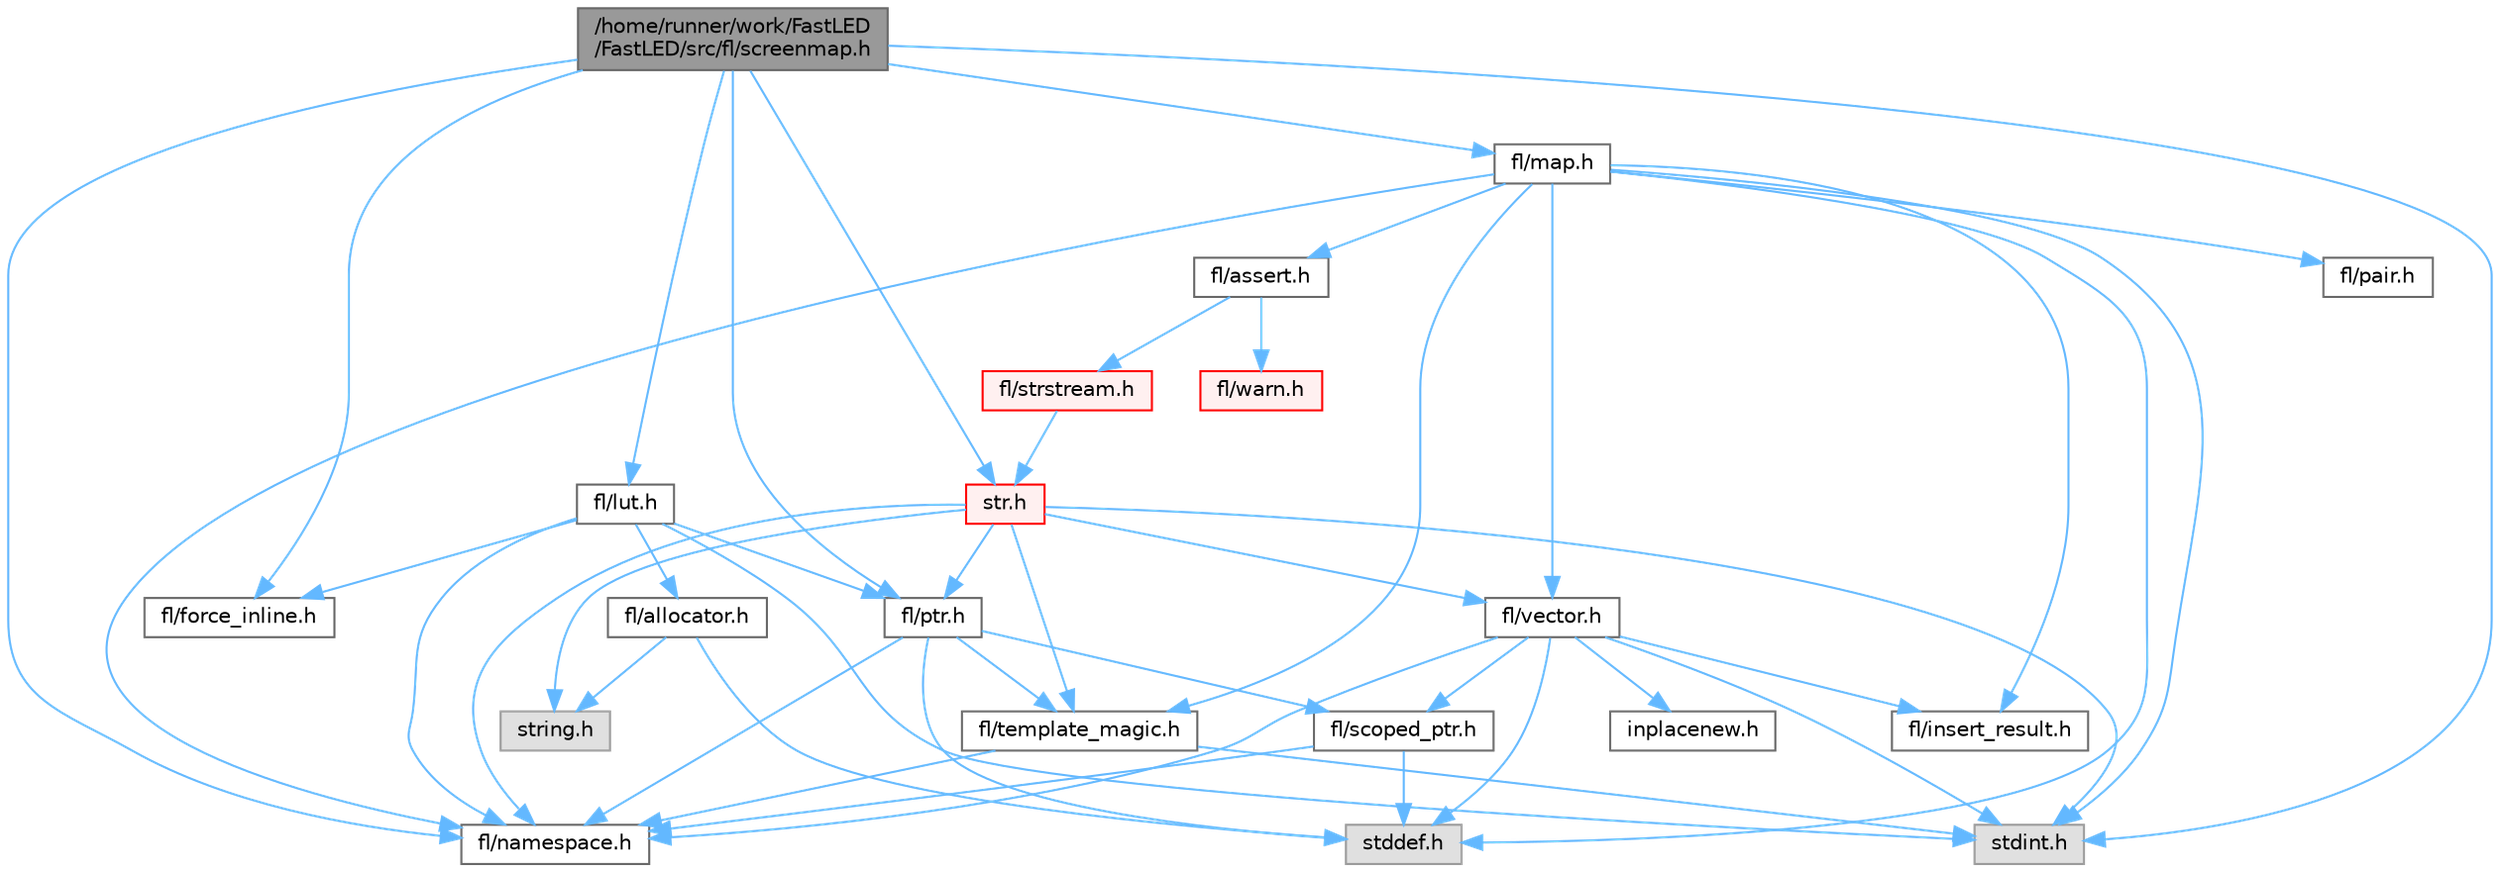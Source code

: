 digraph "/home/runner/work/FastLED/FastLED/src/fl/screenmap.h"
{
 // LATEX_PDF_SIZE
  bgcolor="transparent";
  edge [fontname=Helvetica,fontsize=10,labelfontname=Helvetica,labelfontsize=10];
  node [fontname=Helvetica,fontsize=10,shape=box,height=0.2,width=0.4];
  Node1 [id="Node000001",label="/home/runner/work/FastLED\l/FastLED/src/fl/screenmap.h",height=0.2,width=0.4,color="gray40", fillcolor="grey60", style="filled", fontcolor="black",tooltip=" "];
  Node1 -> Node2 [id="edge1_Node000001_Node000002",color="steelblue1",style="solid",tooltip=" "];
  Node2 [id="Node000002",label="stdint.h",height=0.2,width=0.4,color="grey60", fillcolor="#E0E0E0", style="filled",tooltip=" "];
  Node1 -> Node3 [id="edge2_Node000001_Node000003",color="steelblue1",style="solid",tooltip=" "];
  Node3 [id="Node000003",label="fl/force_inline.h",height=0.2,width=0.4,color="grey40", fillcolor="white", style="filled",URL="$d8/d2d/fl_2force__inline_8h.html",tooltip=" "];
  Node1 -> Node4 [id="edge3_Node000001_Node000004",color="steelblue1",style="solid",tooltip=" "];
  Node4 [id="Node000004",label="fl/lut.h",height=0.2,width=0.4,color="grey40", fillcolor="white", style="filled",URL="$d3/db6/fl_2lut_8h.html",tooltip=" "];
  Node4 -> Node2 [id="edge4_Node000004_Node000002",color="steelblue1",style="solid",tooltip=" "];
  Node4 -> Node5 [id="edge5_Node000004_Node000005",color="steelblue1",style="solid",tooltip=" "];
  Node5 [id="Node000005",label="fl/ptr.h",height=0.2,width=0.4,color="grey40", fillcolor="white", style="filled",URL="$d7/df1/fl_2ptr_8h.html",tooltip=" "];
  Node5 -> Node6 [id="edge6_Node000005_Node000006",color="steelblue1",style="solid",tooltip=" "];
  Node6 [id="Node000006",label="stddef.h",height=0.2,width=0.4,color="grey60", fillcolor="#E0E0E0", style="filled",tooltip=" "];
  Node5 -> Node7 [id="edge7_Node000005_Node000007",color="steelblue1",style="solid",tooltip=" "];
  Node7 [id="Node000007",label="fl/namespace.h",height=0.2,width=0.4,color="grey40", fillcolor="white", style="filled",URL="$df/d2a/namespace_8h.html",tooltip="Implements the FastLED namespace macros."];
  Node5 -> Node8 [id="edge8_Node000005_Node000008",color="steelblue1",style="solid",tooltip=" "];
  Node8 [id="Node000008",label="fl/scoped_ptr.h",height=0.2,width=0.4,color="grey40", fillcolor="white", style="filled",URL="$df/d28/fl_2scoped__ptr_8h.html",tooltip=" "];
  Node8 -> Node6 [id="edge9_Node000008_Node000006",color="steelblue1",style="solid",tooltip=" "];
  Node8 -> Node7 [id="edge10_Node000008_Node000007",color="steelblue1",style="solid",tooltip=" "];
  Node5 -> Node9 [id="edge11_Node000005_Node000009",color="steelblue1",style="solid",tooltip=" "];
  Node9 [id="Node000009",label="fl/template_magic.h",height=0.2,width=0.4,color="grey40", fillcolor="white", style="filled",URL="$d8/d0c/template__magic_8h.html",tooltip=" "];
  Node9 -> Node2 [id="edge12_Node000009_Node000002",color="steelblue1",style="solid",tooltip=" "];
  Node9 -> Node7 [id="edge13_Node000009_Node000007",color="steelblue1",style="solid",tooltip=" "];
  Node4 -> Node3 [id="edge14_Node000004_Node000003",color="steelblue1",style="solid",tooltip=" "];
  Node4 -> Node10 [id="edge15_Node000004_Node000010",color="steelblue1",style="solid",tooltip=" "];
  Node10 [id="Node000010",label="fl/allocator.h",height=0.2,width=0.4,color="grey40", fillcolor="white", style="filled",URL="$d2/d6f/fl_2allocator_8h.html",tooltip=" "];
  Node10 -> Node6 [id="edge16_Node000010_Node000006",color="steelblue1",style="solid",tooltip=" "];
  Node10 -> Node11 [id="edge17_Node000010_Node000011",color="steelblue1",style="solid",tooltip=" "];
  Node11 [id="Node000011",label="string.h",height=0.2,width=0.4,color="grey60", fillcolor="#E0E0E0", style="filled",tooltip=" "];
  Node4 -> Node7 [id="edge18_Node000004_Node000007",color="steelblue1",style="solid",tooltip=" "];
  Node1 -> Node5 [id="edge19_Node000001_Node000005",color="steelblue1",style="solid",tooltip=" "];
  Node1 -> Node12 [id="edge20_Node000001_Node000012",color="steelblue1",style="solid",tooltip=" "];
  Node12 [id="Node000012",label="fl/map.h",height=0.2,width=0.4,color="grey40", fillcolor="white", style="filled",URL="$dc/db7/map_8h.html",tooltip=" "];
  Node12 -> Node2 [id="edge21_Node000012_Node000002",color="steelblue1",style="solid",tooltip=" "];
  Node12 -> Node6 [id="edge22_Node000012_Node000006",color="steelblue1",style="solid",tooltip=" "];
  Node12 -> Node7 [id="edge23_Node000012_Node000007",color="steelblue1",style="solid",tooltip=" "];
  Node12 -> Node13 [id="edge24_Node000012_Node000013",color="steelblue1",style="solid",tooltip=" "];
  Node13 [id="Node000013",label="fl/vector.h",height=0.2,width=0.4,color="grey40", fillcolor="white", style="filled",URL="$d6/d68/vector_8h.html",tooltip=" "];
  Node13 -> Node2 [id="edge25_Node000013_Node000002",color="steelblue1",style="solid",tooltip=" "];
  Node13 -> Node6 [id="edge26_Node000013_Node000006",color="steelblue1",style="solid",tooltip=" "];
  Node13 -> Node14 [id="edge27_Node000013_Node000014",color="steelblue1",style="solid",tooltip=" "];
  Node14 [id="Node000014",label="inplacenew.h",height=0.2,width=0.4,color="grey40", fillcolor="white", style="filled",URL="$db/d36/inplacenew_8h.html",tooltip=" "];
  Node13 -> Node7 [id="edge28_Node000013_Node000007",color="steelblue1",style="solid",tooltip=" "];
  Node13 -> Node8 [id="edge29_Node000013_Node000008",color="steelblue1",style="solid",tooltip=" "];
  Node13 -> Node15 [id="edge30_Node000013_Node000015",color="steelblue1",style="solid",tooltip=" "];
  Node15 [id="Node000015",label="fl/insert_result.h",height=0.2,width=0.4,color="grey40", fillcolor="white", style="filled",URL="$d1/d22/insert__result_8h.html",tooltip=" "];
  Node12 -> Node9 [id="edge31_Node000012_Node000009",color="steelblue1",style="solid",tooltip=" "];
  Node12 -> Node15 [id="edge32_Node000012_Node000015",color="steelblue1",style="solid",tooltip=" "];
  Node12 -> Node16 [id="edge33_Node000012_Node000016",color="steelblue1",style="solid",tooltip=" "];
  Node16 [id="Node000016",label="fl/pair.h",height=0.2,width=0.4,color="grey40", fillcolor="white", style="filled",URL="$d3/d41/pair_8h.html",tooltip=" "];
  Node12 -> Node17 [id="edge34_Node000012_Node000017",color="steelblue1",style="solid",tooltip=" "];
  Node17 [id="Node000017",label="fl/assert.h",height=0.2,width=0.4,color="grey40", fillcolor="white", style="filled",URL="$dc/da7/assert_8h.html",tooltip=" "];
  Node17 -> Node18 [id="edge35_Node000017_Node000018",color="steelblue1",style="solid",tooltip=" "];
  Node18 [id="Node000018",label="fl/warn.h",height=0.2,width=0.4,color="red", fillcolor="#FFF0F0", style="filled",URL="$de/d77/warn_8h.html",tooltip=" "];
  Node17 -> Node20 [id="edge36_Node000017_Node000020",color="steelblue1",style="solid",tooltip=" "];
  Node20 [id="Node000020",label="fl/strstream.h",height=0.2,width=0.4,color="red", fillcolor="#FFF0F0", style="filled",URL="$d8/d00/strstream_8h.html",tooltip=" "];
  Node20 -> Node25 [id="edge37_Node000020_Node000025",color="steelblue1",style="solid",tooltip=" "];
  Node25 [id="Node000025",label="str.h",height=0.2,width=0.4,color="red", fillcolor="#FFF0F0", style="filled",URL="$dc/d0e/fl_2str_8h.html",tooltip=" "];
  Node25 -> Node11 [id="edge38_Node000025_Node000011",color="steelblue1",style="solid",tooltip=" "];
  Node25 -> Node2 [id="edge39_Node000025_Node000002",color="steelblue1",style="solid",tooltip=" "];
  Node25 -> Node5 [id="edge40_Node000025_Node000005",color="steelblue1",style="solid",tooltip=" "];
  Node25 -> Node9 [id="edge41_Node000025_Node000009",color="steelblue1",style="solid",tooltip=" "];
  Node25 -> Node13 [id="edge42_Node000025_Node000013",color="steelblue1",style="solid",tooltip=" "];
  Node25 -> Node7 [id="edge43_Node000025_Node000007",color="steelblue1",style="solid",tooltip=" "];
  Node1 -> Node25 [id="edge44_Node000001_Node000025",color="steelblue1",style="solid",tooltip=" "];
  Node1 -> Node7 [id="edge45_Node000001_Node000007",color="steelblue1",style="solid",tooltip=" "];
}
